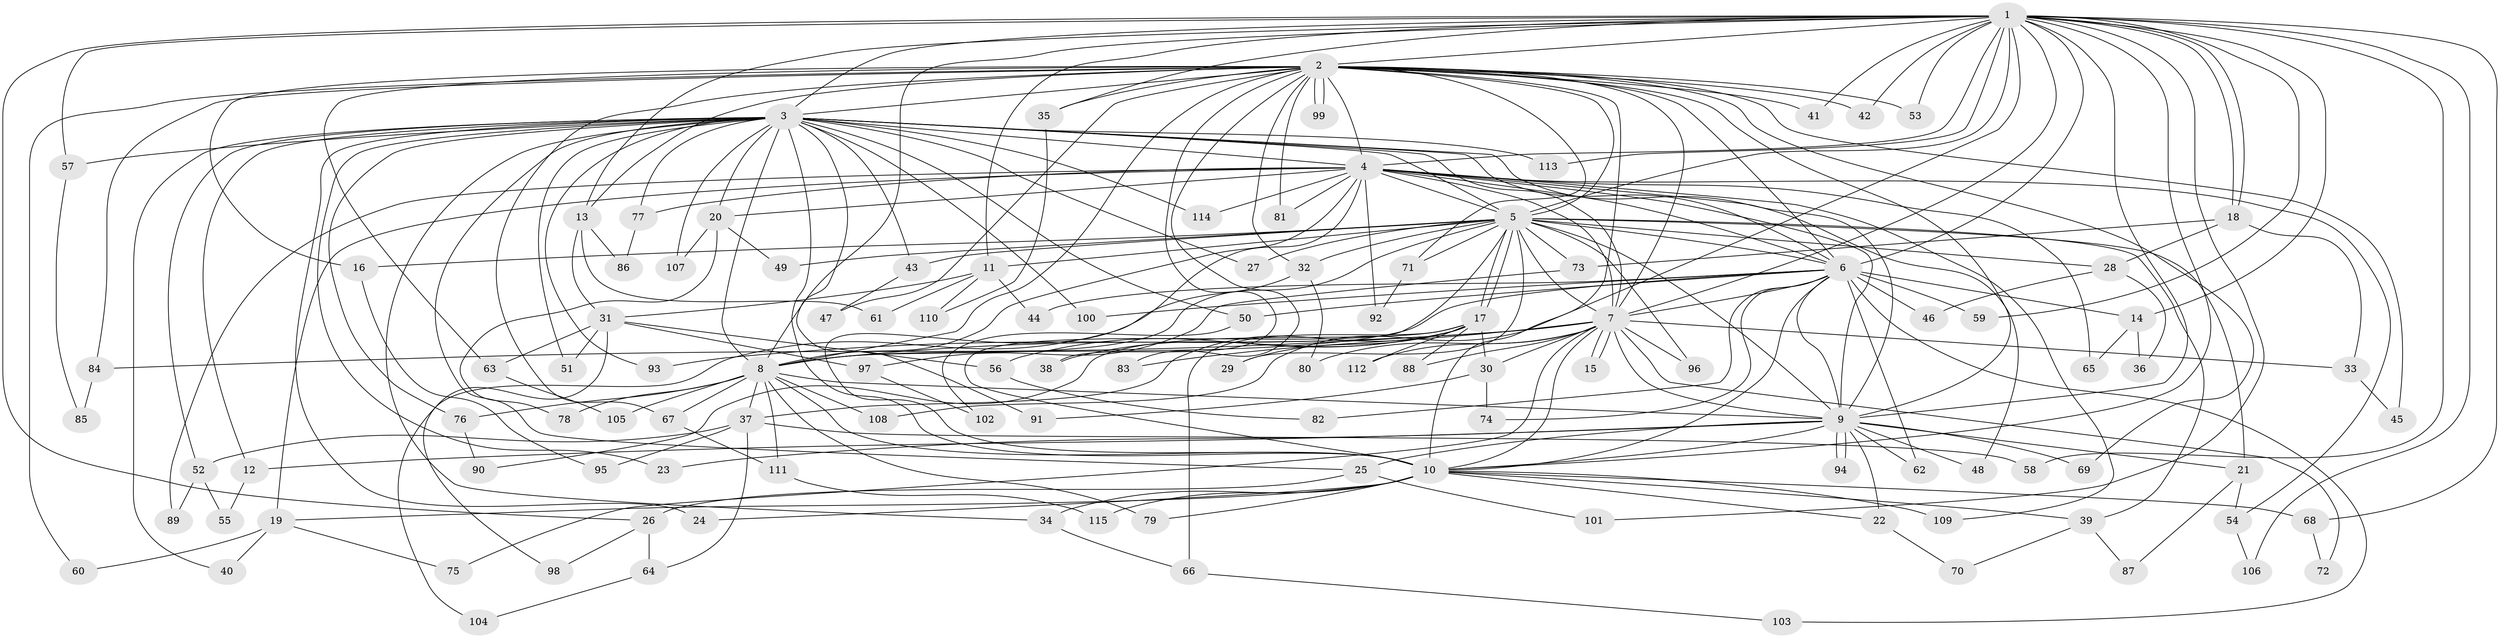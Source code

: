 // Generated by graph-tools (version 1.1) at 2025/11/02/27/25 16:11:08]
// undirected, 115 vertices, 255 edges
graph export_dot {
graph [start="1"]
  node [color=gray90,style=filled];
  1;
  2;
  3;
  4;
  5;
  6;
  7;
  8;
  9;
  10;
  11;
  12;
  13;
  14;
  15;
  16;
  17;
  18;
  19;
  20;
  21;
  22;
  23;
  24;
  25;
  26;
  27;
  28;
  29;
  30;
  31;
  32;
  33;
  34;
  35;
  36;
  37;
  38;
  39;
  40;
  41;
  42;
  43;
  44;
  45;
  46;
  47;
  48;
  49;
  50;
  51;
  52;
  53;
  54;
  55;
  56;
  57;
  58;
  59;
  60;
  61;
  62;
  63;
  64;
  65;
  66;
  67;
  68;
  69;
  70;
  71;
  72;
  73;
  74;
  75;
  76;
  77;
  78;
  79;
  80;
  81;
  82;
  83;
  84;
  85;
  86;
  87;
  88;
  89;
  90;
  91;
  92;
  93;
  94;
  95;
  96;
  97;
  98;
  99;
  100;
  101;
  102;
  103;
  104;
  105;
  106;
  107;
  108;
  109;
  110;
  111;
  112;
  113;
  114;
  115;
  1 -- 2;
  1 -- 3;
  1 -- 4;
  1 -- 5;
  1 -- 6;
  1 -- 7;
  1 -- 8;
  1 -- 9;
  1 -- 10;
  1 -- 11;
  1 -- 13;
  1 -- 14;
  1 -- 18;
  1 -- 18;
  1 -- 26;
  1 -- 35;
  1 -- 41;
  1 -- 42;
  1 -- 53;
  1 -- 57;
  1 -- 58;
  1 -- 59;
  1 -- 68;
  1 -- 101;
  1 -- 106;
  1 -- 108;
  1 -- 113;
  2 -- 3;
  2 -- 4;
  2 -- 5;
  2 -- 6;
  2 -- 7;
  2 -- 8;
  2 -- 9;
  2 -- 10;
  2 -- 13;
  2 -- 16;
  2 -- 32;
  2 -- 35;
  2 -- 38;
  2 -- 41;
  2 -- 42;
  2 -- 45;
  2 -- 47;
  2 -- 53;
  2 -- 60;
  2 -- 63;
  2 -- 67;
  2 -- 69;
  2 -- 71;
  2 -- 81;
  2 -- 83;
  2 -- 84;
  2 -- 99;
  2 -- 99;
  3 -- 4;
  3 -- 5;
  3 -- 6;
  3 -- 7;
  3 -- 8;
  3 -- 9;
  3 -- 10;
  3 -- 12;
  3 -- 20;
  3 -- 23;
  3 -- 24;
  3 -- 25;
  3 -- 27;
  3 -- 34;
  3 -- 40;
  3 -- 43;
  3 -- 50;
  3 -- 51;
  3 -- 52;
  3 -- 57;
  3 -- 76;
  3 -- 77;
  3 -- 91;
  3 -- 93;
  3 -- 100;
  3 -- 107;
  3 -- 113;
  3 -- 114;
  4 -- 5;
  4 -- 6;
  4 -- 7;
  4 -- 8;
  4 -- 9;
  4 -- 10;
  4 -- 19;
  4 -- 20;
  4 -- 48;
  4 -- 54;
  4 -- 65;
  4 -- 77;
  4 -- 81;
  4 -- 89;
  4 -- 92;
  4 -- 109;
  4 -- 114;
  5 -- 6;
  5 -- 7;
  5 -- 8;
  5 -- 9;
  5 -- 10;
  5 -- 11;
  5 -- 16;
  5 -- 17;
  5 -- 17;
  5 -- 21;
  5 -- 27;
  5 -- 28;
  5 -- 29;
  5 -- 32;
  5 -- 39;
  5 -- 43;
  5 -- 49;
  5 -- 71;
  5 -- 73;
  5 -- 96;
  6 -- 7;
  6 -- 8;
  6 -- 9;
  6 -- 10;
  6 -- 14;
  6 -- 44;
  6 -- 46;
  6 -- 50;
  6 -- 59;
  6 -- 62;
  6 -- 74;
  6 -- 82;
  6 -- 100;
  6 -- 103;
  7 -- 8;
  7 -- 9;
  7 -- 10;
  7 -- 15;
  7 -- 15;
  7 -- 30;
  7 -- 33;
  7 -- 72;
  7 -- 75;
  7 -- 80;
  7 -- 83;
  7 -- 84;
  7 -- 88;
  7 -- 93;
  7 -- 96;
  7 -- 112;
  8 -- 9;
  8 -- 10;
  8 -- 37;
  8 -- 67;
  8 -- 76;
  8 -- 78;
  8 -- 79;
  8 -- 105;
  8 -- 108;
  8 -- 111;
  9 -- 10;
  9 -- 12;
  9 -- 21;
  9 -- 22;
  9 -- 23;
  9 -- 25;
  9 -- 48;
  9 -- 62;
  9 -- 69;
  9 -- 94;
  9 -- 94;
  10 -- 19;
  10 -- 22;
  10 -- 24;
  10 -- 34;
  10 -- 39;
  10 -- 68;
  10 -- 79;
  10 -- 109;
  10 -- 115;
  11 -- 31;
  11 -- 44;
  11 -- 61;
  11 -- 110;
  12 -- 55;
  13 -- 31;
  13 -- 61;
  13 -- 86;
  14 -- 36;
  14 -- 65;
  16 -- 95;
  17 -- 29;
  17 -- 30;
  17 -- 37;
  17 -- 38;
  17 -- 56;
  17 -- 66;
  17 -- 88;
  17 -- 90;
  17 -- 112;
  18 -- 28;
  18 -- 33;
  18 -- 73;
  19 -- 40;
  19 -- 60;
  19 -- 75;
  20 -- 49;
  20 -- 78;
  20 -- 107;
  21 -- 54;
  21 -- 87;
  22 -- 70;
  25 -- 26;
  25 -- 101;
  26 -- 64;
  26 -- 98;
  28 -- 36;
  28 -- 46;
  30 -- 74;
  30 -- 91;
  31 -- 51;
  31 -- 56;
  31 -- 63;
  31 -- 97;
  31 -- 98;
  32 -- 80;
  32 -- 104;
  33 -- 45;
  34 -- 66;
  35 -- 110;
  37 -- 52;
  37 -- 58;
  37 -- 64;
  37 -- 95;
  39 -- 70;
  39 -- 87;
  43 -- 47;
  50 -- 102;
  52 -- 55;
  52 -- 89;
  54 -- 106;
  56 -- 82;
  57 -- 85;
  63 -- 105;
  64 -- 104;
  66 -- 103;
  67 -- 111;
  68 -- 72;
  71 -- 92;
  73 -- 97;
  76 -- 90;
  77 -- 86;
  84 -- 85;
  97 -- 102;
  111 -- 115;
}
